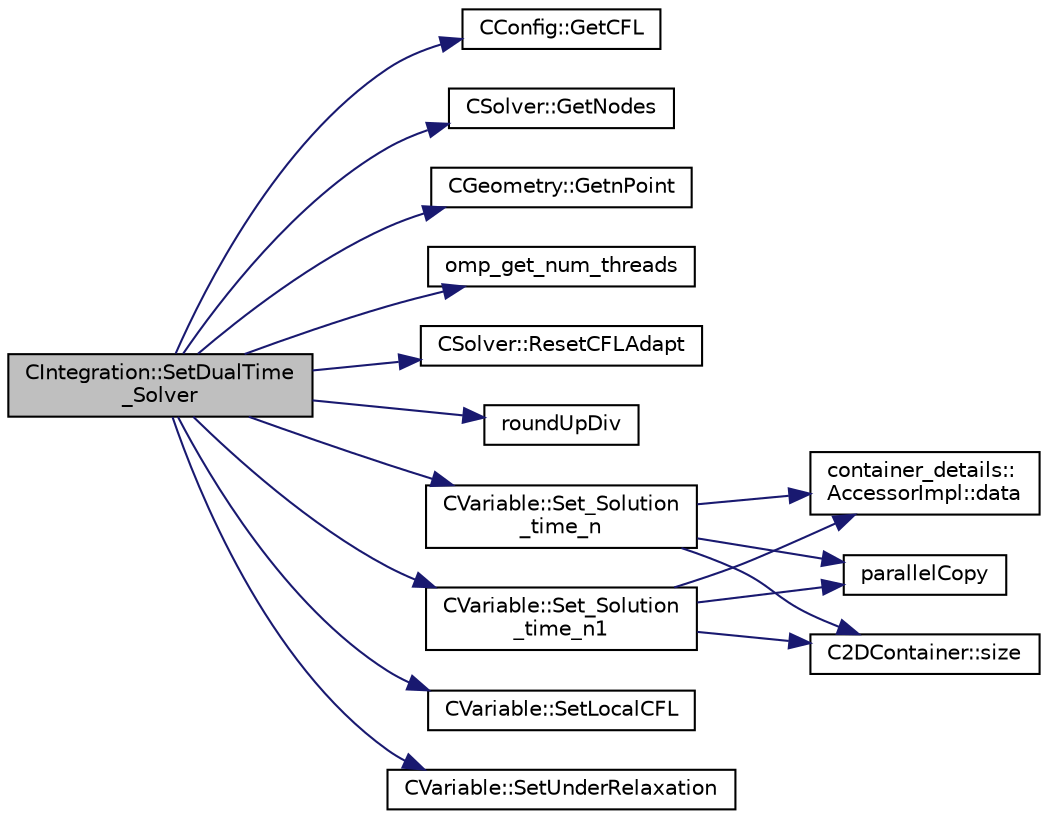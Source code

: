 digraph "CIntegration::SetDualTime_Solver"
{
 // LATEX_PDF_SIZE
  edge [fontname="Helvetica",fontsize="10",labelfontname="Helvetica",labelfontsize="10"];
  node [fontname="Helvetica",fontsize="10",shape=record];
  rankdir="LR";
  Node1 [label="CIntegration::SetDualTime\l_Solver",height=0.2,width=0.4,color="black", fillcolor="grey75", style="filled", fontcolor="black",tooltip="Save the solution at different time steps, and reset certain fields for the next timestep."];
  Node1 -> Node2 [color="midnightblue",fontsize="10",style="solid",fontname="Helvetica"];
  Node2 [label="CConfig::GetCFL",height=0.2,width=0.4,color="black", fillcolor="white", style="filled",URL="$classCConfig.html#a327893f15ca36b27db6201a7cb787022",tooltip="Get the Courant Friedrich Levi number for each grid."];
  Node1 -> Node3 [color="midnightblue",fontsize="10",style="solid",fontname="Helvetica"];
  Node3 [label="CSolver::GetNodes",height=0.2,width=0.4,color="black", fillcolor="white", style="filled",URL="$classCSolver.html#af3198e52a2ea377bb765647b5e697197",tooltip="Allow outside access to the nodes of the solver, containing conservatives, primitives,..."];
  Node1 -> Node4 [color="midnightblue",fontsize="10",style="solid",fontname="Helvetica"];
  Node4 [label="CGeometry::GetnPoint",height=0.2,width=0.4,color="black", fillcolor="white", style="filled",URL="$classCGeometry.html#a275fb07cd99ab79d7a04b4862280169d",tooltip="Get number of points."];
  Node1 -> Node5 [color="midnightblue",fontsize="10",style="solid",fontname="Helvetica"];
  Node5 [label="omp_get_num_threads",height=0.2,width=0.4,color="black", fillcolor="white", style="filled",URL="$omp__structure_8hpp.html#a15e588e219ac407d67b02755aab67506",tooltip="Number of threads in current team."];
  Node1 -> Node6 [color="midnightblue",fontsize="10",style="solid",fontname="Helvetica"];
  Node6 [label="CSolver::ResetCFLAdapt",height=0.2,width=0.4,color="black", fillcolor="white", style="filled",URL="$classCSolver.html#af80681dac3e3fbb1c0e816322fe02b2b",tooltip="Reset the local CFL adaption variables."];
  Node1 -> Node7 [color="midnightblue",fontsize="10",style="solid",fontname="Helvetica"];
  Node7 [label="roundUpDiv",height=0.2,width=0.4,color="black", fillcolor="white", style="filled",URL="$omp__structure_8hpp.html#a1c00281f52b615b111a4990b2d2a5157",tooltip="Integer division rounding up."];
  Node1 -> Node8 [color="midnightblue",fontsize="10",style="solid",fontname="Helvetica"];
  Node8 [label="CVariable::Set_Solution\l_time_n",height=0.2,width=0.4,color="black", fillcolor="white", style="filled",URL="$classCVariable.html#abf55f051089ec13d9c0422ed3389a9dc",tooltip="Set the variable solution at time n."];
  Node8 -> Node9 [color="midnightblue",fontsize="10",style="solid",fontname="Helvetica"];
  Node9 [label="container_details::\lAccessorImpl::data",height=0.2,width=0.4,color="black", fillcolor="white", style="filled",URL="$classcontainer__details_1_1AccessorImpl.html#a5b5318f7212e57c13e464c398f74b3d5",tooltip=" "];
  Node8 -> Node10 [color="midnightblue",fontsize="10",style="solid",fontname="Helvetica"];
  Node10 [label="parallelCopy",height=0.2,width=0.4,color="black", fillcolor="white", style="filled",URL="$omp__structure_8hpp.html#a3af8b37ed645164f4c3441fa75e5fa76",tooltip="Copy data from one array-like object to another in parallel."];
  Node8 -> Node11 [color="midnightblue",fontsize="10",style="solid",fontname="Helvetica"];
  Node11 [label="C2DContainer::size",height=0.2,width=0.4,color="black", fillcolor="white", style="filled",URL="$classC2DContainer.html#a8278113dbcf54123f9852e7e44583759",tooltip=" "];
  Node1 -> Node12 [color="midnightblue",fontsize="10",style="solid",fontname="Helvetica"];
  Node12 [label="CVariable::Set_Solution\l_time_n1",height=0.2,width=0.4,color="black", fillcolor="white", style="filled",URL="$classCVariable.html#a527a337871bb37c3bb2df40c2b946884",tooltip="Set the variable solution at time n-1."];
  Node12 -> Node9 [color="midnightblue",fontsize="10",style="solid",fontname="Helvetica"];
  Node12 -> Node10 [color="midnightblue",fontsize="10",style="solid",fontname="Helvetica"];
  Node12 -> Node11 [color="midnightblue",fontsize="10",style="solid",fontname="Helvetica"];
  Node1 -> Node13 [color="midnightblue",fontsize="10",style="solid",fontname="Helvetica"];
  Node13 [label="CVariable::SetLocalCFL",height=0.2,width=0.4,color="black", fillcolor="white", style="filled",URL="$classCVariable.html#a77d2f7f3fb35de75f915725662790060",tooltip="Set the value of the local CFL number for the current control volume (CV)."];
  Node1 -> Node14 [color="midnightblue",fontsize="10",style="solid",fontname="Helvetica"];
  Node14 [label="CVariable::SetUnderRelaxation",height=0.2,width=0.4,color="black", fillcolor="white", style="filled",URL="$classCVariable.html#a9b8011eec0bc306643d276db7fd39413",tooltip="Set the value of the under-relaxation parameter for the current control volume (CV)."];
}
